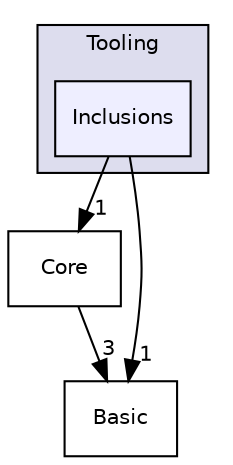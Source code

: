 digraph "include/clang/Tooling/Inclusions" {
  bgcolor=transparent;
  compound=true
  node [ fontsize="10", fontname="Helvetica"];
  edge [ labelfontsize="10", labelfontname="Helvetica"];
  subgraph clusterdir_e1ce9e33a6714cd40d140bf8ba3da7d2 {
    graph [ bgcolor="#ddddee", pencolor="black", label="Tooling" fontname="Helvetica", fontsize="10", URL="dir_e1ce9e33a6714cd40d140bf8ba3da7d2.html"]
  dir_fbc8ebcea83fe8755a21a551b87202fa [shape=box, label="Inclusions", style="filled", fillcolor="#eeeeff", pencolor="black", URL="dir_fbc8ebcea83fe8755a21a551b87202fa.html"];
  }
  dir_b0e2d434765b76b8cb1b4b937de450e0 [shape=box label="Core" URL="dir_b0e2d434765b76b8cb1b4b937de450e0.html"];
  dir_a004adf44f176e430fc6c2b869b0fb57 [shape=box label="Basic" URL="dir_a004adf44f176e430fc6c2b869b0fb57.html"];
  dir_b0e2d434765b76b8cb1b4b937de450e0->dir_a004adf44f176e430fc6c2b869b0fb57 [headlabel="3", labeldistance=1.5 headhref="dir_000074_000014.html"];
  dir_fbc8ebcea83fe8755a21a551b87202fa->dir_b0e2d434765b76b8cb1b4b937de450e0 [headlabel="1", labeldistance=1.5 headhref="dir_000100_000074.html"];
  dir_fbc8ebcea83fe8755a21a551b87202fa->dir_a004adf44f176e430fc6c2b869b0fb57 [headlabel="1", labeldistance=1.5 headhref="dir_000100_000014.html"];
}
